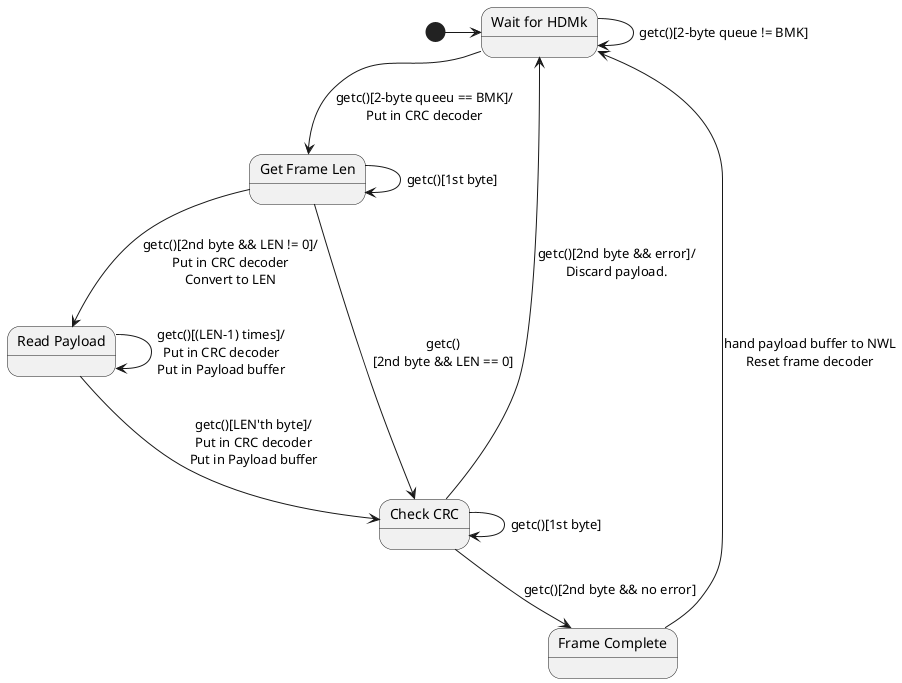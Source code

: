 @startuml
state "Wait for HDMk" as WHMK
state "Get Frame Len" as GFRL
state "Read Payload" as RDPL
state "Check CRC" as CCRC
state "Frame Complete" as FRCMP
[*] -r-> WHMK
WHMK -r-> WHMK : getc()[2-byte queue != BMK]
WHMK -d-> GFRL : getc()[2-byte queeu == BMK]/\nPut in CRC decoder
GFRL -r-> GFRL : getc()[1st byte]
GFRL -d-> CCRC : getc()\n[2nd byte && LEN == 0]
GFRL -d-> RDPL : getc()[2nd byte && LEN != 0]/\nPut in CRC decoder\nConvert to LEN
RDPL -r-> RDPL : getc()[(LEN-1) times]/\nPut in CRC decoder\nPut in Payload buffer
RDPL -d-> CCRC : getc()[LEN'th byte]/\nPut in CRC decoder\nPut in Payload buffer
CCRC -r-> CCRC : getc()[1st byte]
CCRC --> FRCMP : getc()[2nd byte && no error]
CCRC --> WHMK : getc()[2nd byte && error]/\nDiscard payload.
FRCMP --> WHMK : hand payload buffer to NWL\nReset frame decoder
@enduml